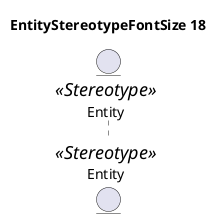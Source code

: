@startuml
'!include ../../../plantuml-styles/plantuml-ae-skinparam-ex.iuml

skinparam EntityStereotypeFontSize 18

title EntityStereotypeFontSize 18

entity Entity <<Stereotype>>
@enduml